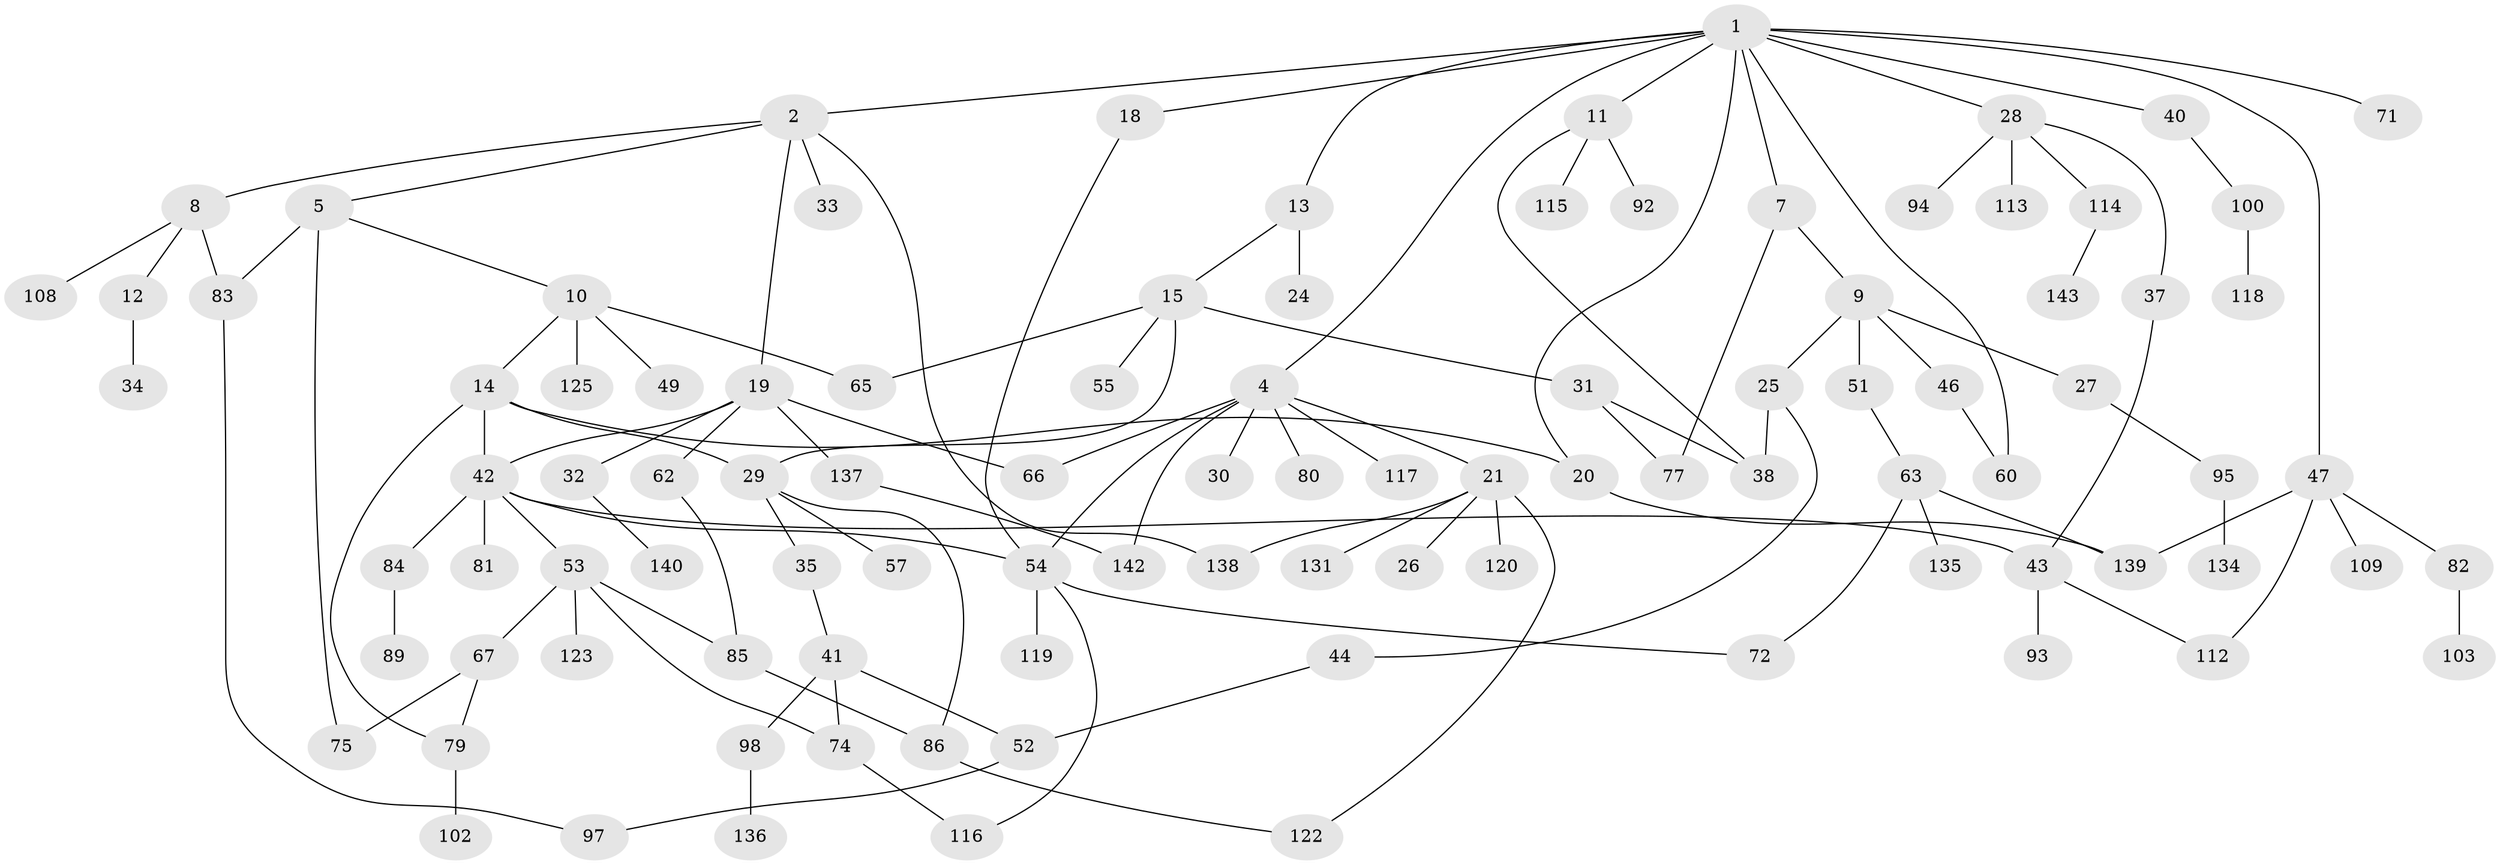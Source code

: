 // original degree distribution, {7: 0.020833333333333332, 5: 0.0625, 3: 0.19444444444444445, 4: 0.0763888888888889, 2: 0.3472222222222222, 6: 0.006944444444444444, 1: 0.2916666666666667}
// Generated by graph-tools (version 1.1) at 2025/10/02/27/25 16:10:50]
// undirected, 98 vertices, 125 edges
graph export_dot {
graph [start="1"]
  node [color=gray90,style=filled];
  1 [super="+6"];
  2 [super="+3"];
  4 [super="+23"];
  5;
  7 [super="+101"];
  8;
  9 [super="+45"];
  10 [super="+36"];
  11 [super="+39"];
  12 [super="+68"];
  13 [super="+22"];
  14 [super="+16"];
  15 [super="+17"];
  18;
  19 [super="+56"];
  20 [super="+59"];
  21 [super="+144"];
  24;
  25 [super="+111"];
  26 [super="+133"];
  27;
  28 [super="+73"];
  29 [super="+64"];
  30;
  31 [super="+50"];
  32 [super="+69"];
  33;
  34;
  35;
  37 [super="+76"];
  38 [super="+110"];
  40 [super="+90"];
  41 [super="+58"];
  42;
  43 [super="+121"];
  44;
  46;
  47 [super="+48"];
  49;
  51;
  52 [super="+96"];
  53 [super="+61"];
  54 [super="+99"];
  55;
  57;
  60;
  62 [super="+70"];
  63 [super="+87"];
  65;
  66;
  67;
  71 [super="+129"];
  72;
  74 [super="+124"];
  75 [super="+78"];
  77;
  79 [super="+88"];
  80;
  81;
  82 [super="+130"];
  83 [super="+91"];
  84;
  85 [super="+127"];
  86 [super="+104"];
  89 [super="+106"];
  92;
  93;
  94 [super="+105"];
  95;
  97;
  98 [super="+126"];
  100 [super="+107"];
  102;
  103;
  108;
  109;
  112;
  113;
  114 [super="+132"];
  115;
  116;
  117;
  118;
  119;
  120 [super="+128"];
  122;
  123;
  125;
  131;
  134;
  135;
  136;
  137;
  138;
  139 [super="+141"];
  140;
  142;
  143;
  1 -- 2;
  1 -- 4;
  1 -- 11;
  1 -- 13;
  1 -- 60;
  1 -- 71;
  1 -- 18;
  1 -- 7;
  1 -- 40;
  1 -- 28;
  1 -- 47;
  1 -- 20;
  2 -- 8;
  2 -- 19;
  2 -- 138;
  2 -- 33;
  2 -- 5;
  4 -- 21;
  4 -- 54;
  4 -- 80;
  4 -- 66;
  4 -- 117;
  4 -- 30;
  4 -- 142;
  5 -- 10;
  5 -- 83;
  5 -- 75;
  7 -- 9;
  7 -- 77;
  8 -- 12;
  8 -- 108;
  8 -- 83;
  9 -- 25;
  9 -- 27;
  9 -- 46;
  9 -- 51;
  10 -- 14;
  10 -- 49;
  10 -- 65;
  10 -- 125;
  11 -- 38;
  11 -- 115;
  11 -- 92;
  12 -- 34;
  13 -- 15;
  13 -- 24;
  14 -- 42;
  14 -- 20;
  14 -- 29;
  14 -- 79;
  15 -- 55;
  15 -- 65;
  15 -- 31;
  15 -- 29;
  18 -- 54;
  19 -- 32;
  19 -- 62;
  19 -- 137;
  19 -- 42;
  19 -- 66;
  20 -- 139;
  21 -- 26;
  21 -- 120;
  21 -- 131;
  21 -- 138;
  21 -- 122;
  25 -- 44;
  25 -- 38;
  27 -- 95;
  28 -- 37;
  28 -- 94;
  28 -- 113;
  28 -- 114;
  29 -- 35;
  29 -- 57;
  29 -- 86;
  31 -- 38;
  31 -- 77;
  32 -- 140;
  35 -- 41;
  37 -- 43;
  40 -- 100;
  41 -- 74;
  41 -- 98;
  41 -- 52;
  42 -- 43;
  42 -- 53;
  42 -- 81;
  42 -- 84;
  42 -- 54;
  43 -- 93;
  43 -- 112;
  44 -- 52;
  46 -- 60;
  47 -- 112;
  47 -- 82;
  47 -- 109;
  47 -- 139;
  51 -- 63;
  52 -- 97;
  53 -- 67;
  53 -- 74;
  53 -- 123;
  53 -- 85;
  54 -- 72;
  54 -- 116;
  54 -- 119;
  62 -- 85;
  63 -- 135;
  63 -- 72;
  63 -- 139;
  67 -- 75;
  67 -- 79;
  74 -- 116;
  79 -- 102;
  82 -- 103;
  83 -- 97;
  84 -- 89;
  85 -- 86;
  86 -- 122;
  95 -- 134;
  98 -- 136;
  100 -- 118;
  114 -- 143;
  137 -- 142;
}
